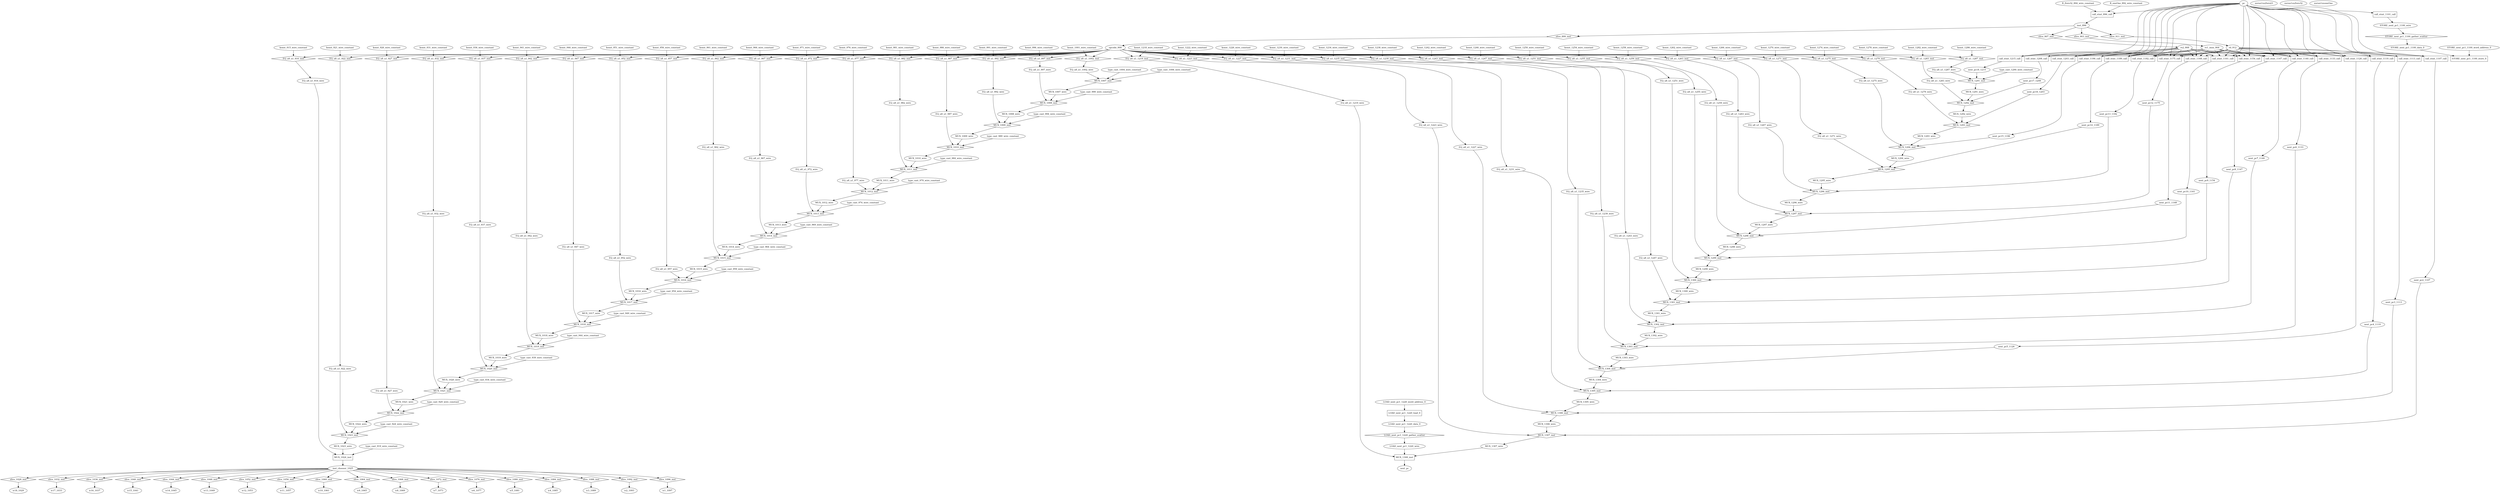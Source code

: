digraph data_path {
  EQ_u8_u1_1002_wire [shape=ellipse];
  EQ_u8_u1_1219_wire [shape=ellipse];
  EQ_u8_u1_1223_wire [shape=ellipse];
  EQ_u8_u1_1227_wire [shape=ellipse];
  EQ_u8_u1_1231_wire [shape=ellipse];
  EQ_u8_u1_1235_wire [shape=ellipse];
  EQ_u8_u1_1239_wire [shape=ellipse];
  EQ_u8_u1_1243_wire [shape=ellipse];
  EQ_u8_u1_1247_wire [shape=ellipse];
  EQ_u8_u1_1251_wire [shape=ellipse];
  EQ_u8_u1_1255_wire [shape=ellipse];
  EQ_u8_u1_1259_wire [shape=ellipse];
  EQ_u8_u1_1263_wire [shape=ellipse];
  EQ_u8_u1_1267_wire [shape=ellipse];
  EQ_u8_u1_1271_wire [shape=ellipse];
  EQ_u8_u1_1275_wire [shape=ellipse];
  EQ_u8_u1_1279_wire [shape=ellipse];
  EQ_u8_u1_1283_wire [shape=ellipse];
  EQ_u8_u1_1287_wire [shape=ellipse];
  EQ_u8_u1_916_wire [shape=ellipse];
  EQ_u8_u1_922_wire [shape=ellipse];
  EQ_u8_u1_927_wire [shape=ellipse];
  EQ_u8_u1_932_wire [shape=ellipse];
  EQ_u8_u1_937_wire [shape=ellipse];
  EQ_u8_u1_942_wire [shape=ellipse];
  EQ_u8_u1_947_wire [shape=ellipse];
  EQ_u8_u1_952_wire [shape=ellipse];
  EQ_u8_u1_957_wire [shape=ellipse];
  EQ_u8_u1_962_wire [shape=ellipse];
  EQ_u8_u1_967_wire [shape=ellipse];
  EQ_u8_u1_972_wire [shape=ellipse];
  EQ_u8_u1_977_wire [shape=ellipse];
  EQ_u8_u1_982_wire [shape=ellipse];
  EQ_u8_u1_987_wire [shape=ellipse];
  EQ_u8_u1_992_wire [shape=ellipse];
  EQ_u8_u1_997_wire [shape=ellipse];
  LOAD_next_pc1_1220_data_0 [shape=ellipse];
  LOAD_next_pc1_1220_wire [shape=ellipse];
  LOAD_next_pc1_1220_word_address_0 [shape=ellipse];
  MUX_1007_wire [shape=ellipse];
  MUX_1008_wire [shape=ellipse];
  MUX_1009_wire [shape=ellipse];
  MUX_1010_wire [shape=ellipse];
  MUX_1011_wire [shape=ellipse];
  MUX_1012_wire [shape=ellipse];
  MUX_1013_wire [shape=ellipse];
  MUX_1014_wire [shape=ellipse];
  MUX_1015_wire [shape=ellipse];
  MUX_1016_wire [shape=ellipse];
  MUX_1017_wire [shape=ellipse];
  MUX_1018_wire [shape=ellipse];
  MUX_1019_wire [shape=ellipse];
  MUX_1020_wire [shape=ellipse];
  MUX_1021_wire [shape=ellipse];
  MUX_1022_wire [shape=ellipse];
  MUX_1023_wire [shape=ellipse];
  MUX_1291_wire [shape=ellipse];
  MUX_1292_wire [shape=ellipse];
  MUX_1293_wire [shape=ellipse];
  MUX_1294_wire [shape=ellipse];
  MUX_1295_wire [shape=ellipse];
  MUX_1296_wire [shape=ellipse];
  MUX_1297_wire [shape=ellipse];
  MUX_1298_wire [shape=ellipse];
  MUX_1299_wire [shape=ellipse];
  MUX_1300_wire [shape=ellipse];
  MUX_1301_wire [shape=ellipse];
  MUX_1302_wire [shape=ellipse];
  MUX_1303_wire [shape=ellipse];
  MUX_1304_wire [shape=ellipse];
  MUX_1305_wire [shape=ellipse];
  MUX_1306_wire [shape=ellipse];
  MUX_1307_wire [shape=ellipse];
  R_Zero32_894_wire_constant [shape=ellipse];
  R_oneOne_892_wire_constant [shape=ellipse];
  STORE_next_pc1_1100_data_0 [shape=ellipse];
  STORE_next_pc1_1100_wire [shape=ellipse];
  STORE_next_pc1_1100_word_address_0 [shape=ellipse];
  ic10_1061 [shape=ellipse];
  ic11_1057 [shape=ellipse];
  ic12_1053 [shape=ellipse];
  ic13_1049 [shape=ellipse];
  ic14_1045 [shape=ellipse];
  ic15_1041 [shape=ellipse];
  ic16_1037 [shape=ellipse];
  ic17_1033 [shape=ellipse];
  ic18_1029 [shape=ellipse];
  ic1_1097 [shape=ellipse];
  ic2_1093 [shape=ellipse];
  ic3_1089 [shape=ellipse];
  ic4_1085 [shape=ellipse];
  ic5_1081 [shape=ellipse];
  ic6_1077 [shape=ellipse];
  ic7_1073 [shape=ellipse];
  ic8_1069 [shape=ellipse];
  ic9_1065 [shape=ellipse];
  inst_896 [shape=ellipse];
  inst_chooser_1025 [shape=ellipse];
  konst_1001_wire_constant [shape=ellipse];
  konst_1218_wire_constant [shape=ellipse];
  konst_1222_wire_constant [shape=ellipse];
  konst_1226_wire_constant [shape=ellipse];
  konst_1230_wire_constant [shape=ellipse];
  konst_1234_wire_constant [shape=ellipse];
  konst_1238_wire_constant [shape=ellipse];
  konst_1242_wire_constant [shape=ellipse];
  konst_1246_wire_constant [shape=ellipse];
  konst_1250_wire_constant [shape=ellipse];
  konst_1254_wire_constant [shape=ellipse];
  konst_1258_wire_constant [shape=ellipse];
  konst_1262_wire_constant [shape=ellipse];
  konst_1266_wire_constant [shape=ellipse];
  konst_1270_wire_constant [shape=ellipse];
  konst_1274_wire_constant [shape=ellipse];
  konst_1278_wire_constant [shape=ellipse];
  konst_1282_wire_constant [shape=ellipse];
  konst_1286_wire_constant [shape=ellipse];
  konst_915_wire_constant [shape=ellipse];
  konst_921_wire_constant [shape=ellipse];
  konst_926_wire_constant [shape=ellipse];
  konst_931_wire_constant [shape=ellipse];
  konst_936_wire_constant [shape=ellipse];
  konst_941_wire_constant [shape=ellipse];
  konst_946_wire_constant [shape=ellipse];
  konst_951_wire_constant [shape=ellipse];
  konst_956_wire_constant [shape=ellipse];
  konst_961_wire_constant [shape=ellipse];
  konst_966_wire_constant [shape=ellipse];
  konst_971_wire_constant [shape=ellipse];
  konst_976_wire_constant [shape=ellipse];
  konst_981_wire_constant [shape=ellipse];
  konst_986_wire_constant [shape=ellipse];
  konst_991_wire_constant [shape=ellipse];
  konst_996_wire_constant [shape=ellipse];
  next_pc10_1161 [shape=ellipse];
  next_pc11_1168 [shape=ellipse];
  next_pc12_1175 [shape=ellipse];
  next_pc13_1182 [shape=ellipse];
  next_pc14_1189 [shape=ellipse];
  next_pc15_1196 [shape=ellipse];
  next_pc16_1203 [shape=ellipse];
  next_pc17_1208 [shape=ellipse];
  next_pc18_1215 [shape=ellipse];
  next_pc2_1107 [shape=ellipse];
  next_pc3_1113 [shape=ellipse];
  next_pc4_1119 [shape=ellipse];
  next_pc5_1126 [shape=ellipse];
  next_pc6_1133 [shape=ellipse];
  next_pc7_1140 [shape=ellipse];
  next_pc8_1147 [shape=ellipse];
  next_pc9_1154 [shape=ellipse];
  opcode_900 [shape=ellipse];
  rd_912 [shape=ellipse];
  rs1_imm_904 [shape=ellipse];
  rs2_908 [shape=ellipse];
  type_cast_1004_wire_constant [shape=ellipse];
  type_cast_1006_wire_constant [shape=ellipse];
  type_cast_1290_wire_constant [shape=ellipse];
  type_cast_919_wire_constant [shape=ellipse];
  type_cast_924_wire_constant [shape=ellipse];
  type_cast_929_wire_constant [shape=ellipse];
  type_cast_934_wire_constant [shape=ellipse];
  type_cast_939_wire_constant [shape=ellipse];
  type_cast_944_wire_constant [shape=ellipse];
  type_cast_949_wire_constant [shape=ellipse];
  type_cast_954_wire_constant [shape=ellipse];
  type_cast_959_wire_constant [shape=ellipse];
  type_cast_964_wire_constant [shape=ellipse];
  type_cast_969_wire_constant [shape=ellipse];
  type_cast_974_wire_constant [shape=ellipse];
  type_cast_979_wire_constant [shape=ellipse];
  type_cast_984_wire_constant [shape=ellipse];
  type_cast_989_wire_constant [shape=ellipse];
  type_cast_994_wire_constant [shape=ellipse];
  type_cast_999_wire_constant [shape=ellipse];
  xxrun1xxZero23 [shape=ellipse];
  xxrun1xxZero32 [shape=ellipse];
  xxrun1xxoneOne [shape=ellipse];
  EQ_u8_u1_1002_inst [shape=diamond];
opcode_900  -> EQ_u8_u1_1002_inst;
konst_1001_wire_constant  -> EQ_u8_u1_1002_inst;
EQ_u8_u1_1002_inst -> EQ_u8_u1_1002_wire;
  EQ_u8_u1_1219_inst [shape=diamond];
opcode_900  -> EQ_u8_u1_1219_inst;
konst_1218_wire_constant  -> EQ_u8_u1_1219_inst;
EQ_u8_u1_1219_inst -> EQ_u8_u1_1219_wire;
  EQ_u8_u1_1223_inst [shape=diamond];
opcode_900  -> EQ_u8_u1_1223_inst;
konst_1222_wire_constant  -> EQ_u8_u1_1223_inst;
EQ_u8_u1_1223_inst -> EQ_u8_u1_1223_wire;
  EQ_u8_u1_1227_inst [shape=diamond];
opcode_900  -> EQ_u8_u1_1227_inst;
konst_1226_wire_constant  -> EQ_u8_u1_1227_inst;
EQ_u8_u1_1227_inst -> EQ_u8_u1_1227_wire;
  EQ_u8_u1_1231_inst [shape=diamond];
opcode_900  -> EQ_u8_u1_1231_inst;
konst_1230_wire_constant  -> EQ_u8_u1_1231_inst;
EQ_u8_u1_1231_inst -> EQ_u8_u1_1231_wire;
  EQ_u8_u1_1235_inst [shape=diamond];
opcode_900  -> EQ_u8_u1_1235_inst;
konst_1234_wire_constant  -> EQ_u8_u1_1235_inst;
EQ_u8_u1_1235_inst -> EQ_u8_u1_1235_wire;
  EQ_u8_u1_1239_inst [shape=diamond];
opcode_900  -> EQ_u8_u1_1239_inst;
konst_1238_wire_constant  -> EQ_u8_u1_1239_inst;
EQ_u8_u1_1239_inst -> EQ_u8_u1_1239_wire;
  EQ_u8_u1_1243_inst [shape=diamond];
opcode_900  -> EQ_u8_u1_1243_inst;
konst_1242_wire_constant  -> EQ_u8_u1_1243_inst;
EQ_u8_u1_1243_inst -> EQ_u8_u1_1243_wire;
  EQ_u8_u1_1247_inst [shape=diamond];
opcode_900  -> EQ_u8_u1_1247_inst;
konst_1246_wire_constant  -> EQ_u8_u1_1247_inst;
EQ_u8_u1_1247_inst -> EQ_u8_u1_1247_wire;
  EQ_u8_u1_1251_inst [shape=diamond];
opcode_900  -> EQ_u8_u1_1251_inst;
konst_1250_wire_constant  -> EQ_u8_u1_1251_inst;
EQ_u8_u1_1251_inst -> EQ_u8_u1_1251_wire;
  EQ_u8_u1_1255_inst [shape=diamond];
opcode_900  -> EQ_u8_u1_1255_inst;
konst_1254_wire_constant  -> EQ_u8_u1_1255_inst;
EQ_u8_u1_1255_inst -> EQ_u8_u1_1255_wire;
  EQ_u8_u1_1259_inst [shape=diamond];
opcode_900  -> EQ_u8_u1_1259_inst;
konst_1258_wire_constant  -> EQ_u8_u1_1259_inst;
EQ_u8_u1_1259_inst -> EQ_u8_u1_1259_wire;
  EQ_u8_u1_1263_inst [shape=diamond];
opcode_900  -> EQ_u8_u1_1263_inst;
konst_1262_wire_constant  -> EQ_u8_u1_1263_inst;
EQ_u8_u1_1263_inst -> EQ_u8_u1_1263_wire;
  EQ_u8_u1_1267_inst [shape=diamond];
opcode_900  -> EQ_u8_u1_1267_inst;
konst_1266_wire_constant  -> EQ_u8_u1_1267_inst;
EQ_u8_u1_1267_inst -> EQ_u8_u1_1267_wire;
  EQ_u8_u1_1271_inst [shape=diamond];
opcode_900  -> EQ_u8_u1_1271_inst;
konst_1270_wire_constant  -> EQ_u8_u1_1271_inst;
EQ_u8_u1_1271_inst -> EQ_u8_u1_1271_wire;
  EQ_u8_u1_1275_inst [shape=diamond];
opcode_900  -> EQ_u8_u1_1275_inst;
konst_1274_wire_constant  -> EQ_u8_u1_1275_inst;
EQ_u8_u1_1275_inst -> EQ_u8_u1_1275_wire;
  EQ_u8_u1_1279_inst [shape=diamond];
opcode_900  -> EQ_u8_u1_1279_inst;
konst_1278_wire_constant  -> EQ_u8_u1_1279_inst;
EQ_u8_u1_1279_inst -> EQ_u8_u1_1279_wire;
  EQ_u8_u1_1283_inst [shape=diamond];
opcode_900  -> EQ_u8_u1_1283_inst;
konst_1282_wire_constant  -> EQ_u8_u1_1283_inst;
EQ_u8_u1_1283_inst -> EQ_u8_u1_1283_wire;
  EQ_u8_u1_1287_inst [shape=diamond];
opcode_900  -> EQ_u8_u1_1287_inst;
konst_1286_wire_constant  -> EQ_u8_u1_1287_inst;
EQ_u8_u1_1287_inst -> EQ_u8_u1_1287_wire;
  EQ_u8_u1_916_inst [shape=diamond];
opcode_900  -> EQ_u8_u1_916_inst;
konst_915_wire_constant  -> EQ_u8_u1_916_inst;
EQ_u8_u1_916_inst -> EQ_u8_u1_916_wire;
  EQ_u8_u1_922_inst [shape=diamond];
opcode_900  -> EQ_u8_u1_922_inst;
konst_921_wire_constant  -> EQ_u8_u1_922_inst;
EQ_u8_u1_922_inst -> EQ_u8_u1_922_wire;
  EQ_u8_u1_927_inst [shape=diamond];
opcode_900  -> EQ_u8_u1_927_inst;
konst_926_wire_constant  -> EQ_u8_u1_927_inst;
EQ_u8_u1_927_inst -> EQ_u8_u1_927_wire;
  EQ_u8_u1_932_inst [shape=diamond];
opcode_900  -> EQ_u8_u1_932_inst;
konst_931_wire_constant  -> EQ_u8_u1_932_inst;
EQ_u8_u1_932_inst -> EQ_u8_u1_932_wire;
  EQ_u8_u1_937_inst [shape=diamond];
opcode_900  -> EQ_u8_u1_937_inst;
konst_936_wire_constant  -> EQ_u8_u1_937_inst;
EQ_u8_u1_937_inst -> EQ_u8_u1_937_wire;
  EQ_u8_u1_942_inst [shape=diamond];
opcode_900  -> EQ_u8_u1_942_inst;
konst_941_wire_constant  -> EQ_u8_u1_942_inst;
EQ_u8_u1_942_inst -> EQ_u8_u1_942_wire;
  EQ_u8_u1_947_inst [shape=diamond];
opcode_900  -> EQ_u8_u1_947_inst;
konst_946_wire_constant  -> EQ_u8_u1_947_inst;
EQ_u8_u1_947_inst -> EQ_u8_u1_947_wire;
  EQ_u8_u1_952_inst [shape=diamond];
opcode_900  -> EQ_u8_u1_952_inst;
konst_951_wire_constant  -> EQ_u8_u1_952_inst;
EQ_u8_u1_952_inst -> EQ_u8_u1_952_wire;
  EQ_u8_u1_957_inst [shape=diamond];
opcode_900  -> EQ_u8_u1_957_inst;
konst_956_wire_constant  -> EQ_u8_u1_957_inst;
EQ_u8_u1_957_inst -> EQ_u8_u1_957_wire;
  EQ_u8_u1_962_inst [shape=diamond];
opcode_900  -> EQ_u8_u1_962_inst;
konst_961_wire_constant  -> EQ_u8_u1_962_inst;
EQ_u8_u1_962_inst -> EQ_u8_u1_962_wire;
  EQ_u8_u1_967_inst [shape=diamond];
opcode_900  -> EQ_u8_u1_967_inst;
konst_966_wire_constant  -> EQ_u8_u1_967_inst;
EQ_u8_u1_967_inst -> EQ_u8_u1_967_wire;
  EQ_u8_u1_972_inst [shape=diamond];
opcode_900  -> EQ_u8_u1_972_inst;
konst_971_wire_constant  -> EQ_u8_u1_972_inst;
EQ_u8_u1_972_inst -> EQ_u8_u1_972_wire;
  EQ_u8_u1_977_inst [shape=diamond];
opcode_900  -> EQ_u8_u1_977_inst;
konst_976_wire_constant  -> EQ_u8_u1_977_inst;
EQ_u8_u1_977_inst -> EQ_u8_u1_977_wire;
  EQ_u8_u1_982_inst [shape=diamond];
opcode_900  -> EQ_u8_u1_982_inst;
konst_981_wire_constant  -> EQ_u8_u1_982_inst;
EQ_u8_u1_982_inst -> EQ_u8_u1_982_wire;
  EQ_u8_u1_987_inst [shape=diamond];
opcode_900  -> EQ_u8_u1_987_inst;
konst_986_wire_constant  -> EQ_u8_u1_987_inst;
EQ_u8_u1_987_inst -> EQ_u8_u1_987_wire;
  EQ_u8_u1_992_inst [shape=diamond];
opcode_900  -> EQ_u8_u1_992_inst;
konst_991_wire_constant  -> EQ_u8_u1_992_inst;
EQ_u8_u1_992_inst -> EQ_u8_u1_992_wire;
  EQ_u8_u1_997_inst [shape=diamond];
opcode_900  -> EQ_u8_u1_997_inst;
konst_996_wire_constant  -> EQ_u8_u1_997_inst;
EQ_u8_u1_997_inst -> EQ_u8_u1_997_wire;
  LOAD_next_pc1_1220_gather_scatter [shape=diamond];
LOAD_next_pc1_1220_data_0  -> LOAD_next_pc1_1220_gather_scatter;
LOAD_next_pc1_1220_gather_scatter -> LOAD_next_pc1_1220_wire;
  LOAD_next_pc1_1220_load_0 [shape=rectangle];
LOAD_next_pc1_1220_word_address_0  -> LOAD_next_pc1_1220_load_0;
LOAD_next_pc1_1220_load_0 -> LOAD_next_pc1_1220_data_0;
  MUX_1007_inst [shape=diamond];
EQ_u8_u1_1002_wire  -> MUX_1007_inst;
type_cast_1004_wire_constant  -> MUX_1007_inst;
type_cast_1006_wire_constant  -> MUX_1007_inst;
MUX_1007_inst -> MUX_1007_wire;
  MUX_1008_inst [shape=diamond];
EQ_u8_u1_997_wire  -> MUX_1008_inst;
type_cast_999_wire_constant  -> MUX_1008_inst;
MUX_1007_wire  -> MUX_1008_inst;
MUX_1008_inst -> MUX_1008_wire;
  MUX_1009_inst [shape=diamond];
EQ_u8_u1_992_wire  -> MUX_1009_inst;
type_cast_994_wire_constant  -> MUX_1009_inst;
MUX_1008_wire  -> MUX_1009_inst;
MUX_1009_inst -> MUX_1009_wire;
  MUX_1010_inst [shape=diamond];
EQ_u8_u1_987_wire  -> MUX_1010_inst;
type_cast_989_wire_constant  -> MUX_1010_inst;
MUX_1009_wire  -> MUX_1010_inst;
MUX_1010_inst -> MUX_1010_wire;
  MUX_1011_inst [shape=diamond];
EQ_u8_u1_982_wire  -> MUX_1011_inst;
type_cast_984_wire_constant  -> MUX_1011_inst;
MUX_1010_wire  -> MUX_1011_inst;
MUX_1011_inst -> MUX_1011_wire;
  MUX_1012_inst [shape=diamond];
EQ_u8_u1_977_wire  -> MUX_1012_inst;
type_cast_979_wire_constant  -> MUX_1012_inst;
MUX_1011_wire  -> MUX_1012_inst;
MUX_1012_inst -> MUX_1012_wire;
  MUX_1013_inst [shape=diamond];
EQ_u8_u1_972_wire  -> MUX_1013_inst;
type_cast_974_wire_constant  -> MUX_1013_inst;
MUX_1012_wire  -> MUX_1013_inst;
MUX_1013_inst -> MUX_1013_wire;
  MUX_1014_inst [shape=diamond];
EQ_u8_u1_967_wire  -> MUX_1014_inst;
type_cast_969_wire_constant  -> MUX_1014_inst;
MUX_1013_wire  -> MUX_1014_inst;
MUX_1014_inst -> MUX_1014_wire;
  MUX_1015_inst [shape=diamond];
EQ_u8_u1_962_wire  -> MUX_1015_inst;
type_cast_964_wire_constant  -> MUX_1015_inst;
MUX_1014_wire  -> MUX_1015_inst;
MUX_1015_inst -> MUX_1015_wire;
  MUX_1016_inst [shape=diamond];
EQ_u8_u1_957_wire  -> MUX_1016_inst;
type_cast_959_wire_constant  -> MUX_1016_inst;
MUX_1015_wire  -> MUX_1016_inst;
MUX_1016_inst -> MUX_1016_wire;
  MUX_1017_inst [shape=diamond];
EQ_u8_u1_952_wire  -> MUX_1017_inst;
type_cast_954_wire_constant  -> MUX_1017_inst;
MUX_1016_wire  -> MUX_1017_inst;
MUX_1017_inst -> MUX_1017_wire;
  MUX_1018_inst [shape=diamond];
EQ_u8_u1_947_wire  -> MUX_1018_inst;
type_cast_949_wire_constant  -> MUX_1018_inst;
MUX_1017_wire  -> MUX_1018_inst;
MUX_1018_inst -> MUX_1018_wire;
  MUX_1019_inst [shape=diamond];
EQ_u8_u1_942_wire  -> MUX_1019_inst;
type_cast_944_wire_constant  -> MUX_1019_inst;
MUX_1018_wire  -> MUX_1019_inst;
MUX_1019_inst -> MUX_1019_wire;
  MUX_1020_inst [shape=diamond];
EQ_u8_u1_937_wire  -> MUX_1020_inst;
type_cast_939_wire_constant  -> MUX_1020_inst;
MUX_1019_wire  -> MUX_1020_inst;
MUX_1020_inst -> MUX_1020_wire;
  MUX_1021_inst [shape=diamond];
EQ_u8_u1_932_wire  -> MUX_1021_inst;
type_cast_934_wire_constant  -> MUX_1021_inst;
MUX_1020_wire  -> MUX_1021_inst;
MUX_1021_inst -> MUX_1021_wire;
  MUX_1022_inst [shape=diamond];
EQ_u8_u1_927_wire  -> MUX_1022_inst;
type_cast_929_wire_constant  -> MUX_1022_inst;
MUX_1021_wire  -> MUX_1022_inst;
MUX_1022_inst -> MUX_1022_wire;
  MUX_1023_inst [shape=diamond];
EQ_u8_u1_922_wire  -> MUX_1023_inst;
type_cast_924_wire_constant  -> MUX_1023_inst;
MUX_1022_wire  -> MUX_1023_inst;
MUX_1023_inst -> MUX_1023_wire;
  MUX_1024_inst [shape=rectangle];
EQ_u8_u1_916_wire  -> MUX_1024_inst;
type_cast_919_wire_constant  -> MUX_1024_inst;
MUX_1023_wire  -> MUX_1024_inst;
MUX_1024_inst -> inst_chooser_1025;
  MUX_1291_inst [shape=diamond];
EQ_u8_u1_1287_wire  -> MUX_1291_inst;
next_pc18_1215  -> MUX_1291_inst;
type_cast_1290_wire_constant  -> MUX_1291_inst;
MUX_1291_inst -> MUX_1291_wire;
  MUX_1292_inst [shape=diamond];
EQ_u8_u1_1283_wire  -> MUX_1292_inst;
next_pc17_1208  -> MUX_1292_inst;
MUX_1291_wire  -> MUX_1292_inst;
MUX_1292_inst -> MUX_1292_wire;
  MUX_1293_inst [shape=diamond];
EQ_u8_u1_1279_wire  -> MUX_1293_inst;
next_pc16_1203  -> MUX_1293_inst;
MUX_1292_wire  -> MUX_1293_inst;
MUX_1293_inst -> MUX_1293_wire;
  MUX_1294_inst [shape=diamond];
EQ_u8_u1_1275_wire  -> MUX_1294_inst;
next_pc15_1196  -> MUX_1294_inst;
MUX_1293_wire  -> MUX_1294_inst;
MUX_1294_inst -> MUX_1294_wire;
  MUX_1295_inst [shape=diamond];
EQ_u8_u1_1271_wire  -> MUX_1295_inst;
next_pc14_1189  -> MUX_1295_inst;
MUX_1294_wire  -> MUX_1295_inst;
MUX_1295_inst -> MUX_1295_wire;
  MUX_1296_inst [shape=diamond];
EQ_u8_u1_1267_wire  -> MUX_1296_inst;
next_pc13_1182  -> MUX_1296_inst;
MUX_1295_wire  -> MUX_1296_inst;
MUX_1296_inst -> MUX_1296_wire;
  MUX_1297_inst [shape=diamond];
EQ_u8_u1_1263_wire  -> MUX_1297_inst;
next_pc12_1175  -> MUX_1297_inst;
MUX_1296_wire  -> MUX_1297_inst;
MUX_1297_inst -> MUX_1297_wire;
  MUX_1298_inst [shape=diamond];
EQ_u8_u1_1259_wire  -> MUX_1298_inst;
next_pc11_1168  -> MUX_1298_inst;
MUX_1297_wire  -> MUX_1298_inst;
MUX_1298_inst -> MUX_1298_wire;
  MUX_1299_inst [shape=diamond];
EQ_u8_u1_1255_wire  -> MUX_1299_inst;
next_pc10_1161  -> MUX_1299_inst;
MUX_1298_wire  -> MUX_1299_inst;
MUX_1299_inst -> MUX_1299_wire;
  MUX_1300_inst [shape=diamond];
EQ_u8_u1_1251_wire  -> MUX_1300_inst;
next_pc9_1154  -> MUX_1300_inst;
MUX_1299_wire  -> MUX_1300_inst;
MUX_1300_inst -> MUX_1300_wire;
  MUX_1301_inst [shape=diamond];
EQ_u8_u1_1247_wire  -> MUX_1301_inst;
next_pc8_1147  -> MUX_1301_inst;
MUX_1300_wire  -> MUX_1301_inst;
MUX_1301_inst -> MUX_1301_wire;
  MUX_1302_inst [shape=diamond];
EQ_u8_u1_1243_wire  -> MUX_1302_inst;
next_pc7_1140  -> MUX_1302_inst;
MUX_1301_wire  -> MUX_1302_inst;
MUX_1302_inst -> MUX_1302_wire;
  MUX_1303_inst [shape=diamond];
EQ_u8_u1_1239_wire  -> MUX_1303_inst;
next_pc6_1133  -> MUX_1303_inst;
MUX_1302_wire  -> MUX_1303_inst;
MUX_1303_inst -> MUX_1303_wire;
  MUX_1304_inst [shape=diamond];
EQ_u8_u1_1235_wire  -> MUX_1304_inst;
next_pc5_1126  -> MUX_1304_inst;
MUX_1303_wire  -> MUX_1304_inst;
MUX_1304_inst -> MUX_1304_wire;
  MUX_1305_inst [shape=diamond];
EQ_u8_u1_1231_wire  -> MUX_1305_inst;
next_pc4_1119  -> MUX_1305_inst;
MUX_1304_wire  -> MUX_1305_inst;
MUX_1305_inst -> MUX_1305_wire;
  MUX_1306_inst [shape=diamond];
EQ_u8_u1_1227_wire  -> MUX_1306_inst;
next_pc3_1113  -> MUX_1306_inst;
MUX_1305_wire  -> MUX_1306_inst;
MUX_1306_inst -> MUX_1306_wire;
  MUX_1307_inst [shape=diamond];
EQ_u8_u1_1223_wire  -> MUX_1307_inst;
next_pc2_1107  -> MUX_1307_inst;
MUX_1306_wire  -> MUX_1307_inst;
MUX_1307_inst -> MUX_1307_wire;
  MUX_1308_inst [shape=rectangle];
EQ_u8_u1_1219_wire  -> MUX_1308_inst;
LOAD_next_pc1_1220_wire  -> MUX_1308_inst;
MUX_1307_wire  -> MUX_1308_inst;
MUX_1308_inst -> next_pc;
  STORE_next_pc1_1100_gather_scatter [shape=diamond];
STORE_next_pc1_1100_wire  -> STORE_next_pc1_1100_gather_scatter;
STORE_next_pc1_1100_gather_scatter -> STORE_next_pc1_1100_data_0;
  STORE_next_pc1_1100_store_0 [shape=rectangle];
STORE_next_pc1_1100_word_address_0  -> STORE_next_pc1_1100_store_0;
STORE_next_pc1_1100_data_0  -> STORE_next_pc1_1100_store_0;
  call_stmt_1101_call [shape=rectangle];
pc  -> call_stmt_1101_call;
call_stmt_1101_call -> STORE_next_pc1_1100_wire;
  call_stmt_1107_call [shape=rectangle];
rs1_imm_904  -> call_stmt_1107_call;
rd_912  -> call_stmt_1107_call;
pc  -> call_stmt_1107_call;
call_stmt_1107_call -> next_pc2_1107;
  call_stmt_1113_call [shape=rectangle];
rs1_imm_904  -> call_stmt_1113_call;
rd_912  -> call_stmt_1113_call;
pc  -> call_stmt_1113_call;
call_stmt_1113_call -> next_pc3_1113;
  call_stmt_1119_call [shape=rectangle];
rs1_imm_904  -> call_stmt_1119_call;
rs2_908  -> call_stmt_1119_call;
pc  -> call_stmt_1119_call;
call_stmt_1119_call -> next_pc4_1119;
  call_stmt_1126_call [shape=rectangle];
rs1_imm_904  -> call_stmt_1126_call;
rs2_908  -> call_stmt_1126_call;
rd_912  -> call_stmt_1126_call;
pc  -> call_stmt_1126_call;
call_stmt_1126_call -> next_pc5_1126;
  call_stmt_1133_call [shape=rectangle];
rs1_imm_904  -> call_stmt_1133_call;
rs2_908  -> call_stmt_1133_call;
rd_912  -> call_stmt_1133_call;
pc  -> call_stmt_1133_call;
call_stmt_1133_call -> next_pc6_1133;
  call_stmt_1140_call [shape=rectangle];
rs1_imm_904  -> call_stmt_1140_call;
rs2_908  -> call_stmt_1140_call;
rd_912  -> call_stmt_1140_call;
pc  -> call_stmt_1140_call;
call_stmt_1140_call -> next_pc7_1140;
  call_stmt_1147_call [shape=rectangle];
rs1_imm_904  -> call_stmt_1147_call;
rs2_908  -> call_stmt_1147_call;
rd_912  -> call_stmt_1147_call;
pc  -> call_stmt_1147_call;
call_stmt_1147_call -> next_pc8_1147;
  call_stmt_1154_call [shape=rectangle];
rs1_imm_904  -> call_stmt_1154_call;
rs2_908  -> call_stmt_1154_call;
rd_912  -> call_stmt_1154_call;
pc  -> call_stmt_1154_call;
call_stmt_1154_call -> next_pc9_1154;
  call_stmt_1161_call [shape=rectangle];
rs1_imm_904  -> call_stmt_1161_call;
rs2_908  -> call_stmt_1161_call;
rd_912  -> call_stmt_1161_call;
pc  -> call_stmt_1161_call;
call_stmt_1161_call -> next_pc10_1161;
  call_stmt_1168_call [shape=rectangle];
rs1_imm_904  -> call_stmt_1168_call;
rs2_908  -> call_stmt_1168_call;
rd_912  -> call_stmt_1168_call;
pc  -> call_stmt_1168_call;
call_stmt_1168_call -> next_pc11_1168;
  call_stmt_1175_call [shape=rectangle];
rs1_imm_904  -> call_stmt_1175_call;
rs2_908  -> call_stmt_1175_call;
rd_912  -> call_stmt_1175_call;
pc  -> call_stmt_1175_call;
call_stmt_1175_call -> next_pc12_1175;
  call_stmt_1182_call [shape=rectangle];
rs1_imm_904  -> call_stmt_1182_call;
rs2_908  -> call_stmt_1182_call;
rd_912  -> call_stmt_1182_call;
pc  -> call_stmt_1182_call;
call_stmt_1182_call -> next_pc13_1182;
  call_stmt_1189_call [shape=rectangle];
rs1_imm_904  -> call_stmt_1189_call;
rs2_908  -> call_stmt_1189_call;
rd_912  -> call_stmt_1189_call;
pc  -> call_stmt_1189_call;
call_stmt_1189_call -> next_pc14_1189;
  call_stmt_1196_call [shape=rectangle];
rs1_imm_904  -> call_stmt_1196_call;
rs2_908  -> call_stmt_1196_call;
rd_912  -> call_stmt_1196_call;
pc  -> call_stmt_1196_call;
call_stmt_1196_call -> next_pc15_1196;
  call_stmt_1203_call [shape=rectangle];
rs1_imm_904  -> call_stmt_1203_call;
rs2_908  -> call_stmt_1203_call;
rd_912  -> call_stmt_1203_call;
pc  -> call_stmt_1203_call;
call_stmt_1203_call -> next_pc16_1203;
  call_stmt_1208_call [shape=rectangle];
rs1_imm_904  -> call_stmt_1208_call;
pc  -> call_stmt_1208_call;
call_stmt_1208_call -> next_pc17_1208;
  call_stmt_1215_call [shape=rectangle];
rs1_imm_904  -> call_stmt_1215_call;
rs2_908  -> call_stmt_1215_call;
rd_912  -> call_stmt_1215_call;
pc  -> call_stmt_1215_call;
call_stmt_1215_call -> next_pc18_1215;
  call_stmt_896_call [shape=rectangle];
R_oneOne_892_wire_constant  -> call_stmt_896_call;
pc  -> call_stmt_896_call;
R_Zero32_894_wire_constant  -> call_stmt_896_call;
call_stmt_896_call -> inst_896;
  slice_1028_inst [shape=diamond];
inst_chooser_1025  -> slice_1028_inst;
slice_1028_inst -> ic18_1029;
  slice_1032_inst [shape=diamond];
inst_chooser_1025  -> slice_1032_inst;
slice_1032_inst -> ic17_1033;
  slice_1036_inst [shape=diamond];
inst_chooser_1025  -> slice_1036_inst;
slice_1036_inst -> ic16_1037;
  slice_1040_inst [shape=diamond];
inst_chooser_1025  -> slice_1040_inst;
slice_1040_inst -> ic15_1041;
  slice_1044_inst [shape=diamond];
inst_chooser_1025  -> slice_1044_inst;
slice_1044_inst -> ic14_1045;
  slice_1048_inst [shape=diamond];
inst_chooser_1025  -> slice_1048_inst;
slice_1048_inst -> ic13_1049;
  slice_1052_inst [shape=diamond];
inst_chooser_1025  -> slice_1052_inst;
slice_1052_inst -> ic12_1053;
  slice_1056_inst [shape=diamond];
inst_chooser_1025  -> slice_1056_inst;
slice_1056_inst -> ic11_1057;
  slice_1060_inst [shape=diamond];
inst_chooser_1025  -> slice_1060_inst;
slice_1060_inst -> ic10_1061;
  slice_1064_inst [shape=diamond];
inst_chooser_1025  -> slice_1064_inst;
slice_1064_inst -> ic9_1065;
  slice_1068_inst [shape=diamond];
inst_chooser_1025  -> slice_1068_inst;
slice_1068_inst -> ic8_1069;
  slice_1072_inst [shape=diamond];
inst_chooser_1025  -> slice_1072_inst;
slice_1072_inst -> ic7_1073;
  slice_1076_inst [shape=diamond];
inst_chooser_1025  -> slice_1076_inst;
slice_1076_inst -> ic6_1077;
  slice_1080_inst [shape=diamond];
inst_chooser_1025  -> slice_1080_inst;
slice_1080_inst -> ic5_1081;
  slice_1084_inst [shape=diamond];
inst_chooser_1025  -> slice_1084_inst;
slice_1084_inst -> ic4_1085;
  slice_1088_inst [shape=diamond];
inst_chooser_1025  -> slice_1088_inst;
slice_1088_inst -> ic3_1089;
  slice_1092_inst [shape=diamond];
inst_chooser_1025  -> slice_1092_inst;
slice_1092_inst -> ic2_1093;
  slice_1096_inst [shape=diamond];
inst_chooser_1025  -> slice_1096_inst;
slice_1096_inst -> ic1_1097;
  slice_899_inst [shape=diamond];
inst_896  -> slice_899_inst;
slice_899_inst -> opcode_900;
  slice_903_inst [shape=diamond];
inst_896  -> slice_903_inst;
slice_903_inst -> rs1_imm_904;
  slice_907_inst [shape=diamond];
inst_896  -> slice_907_inst;
slice_907_inst -> rs2_908;
  slice_911_inst [shape=diamond];
inst_896  -> slice_911_inst;
slice_911_inst -> rd_912;
}
